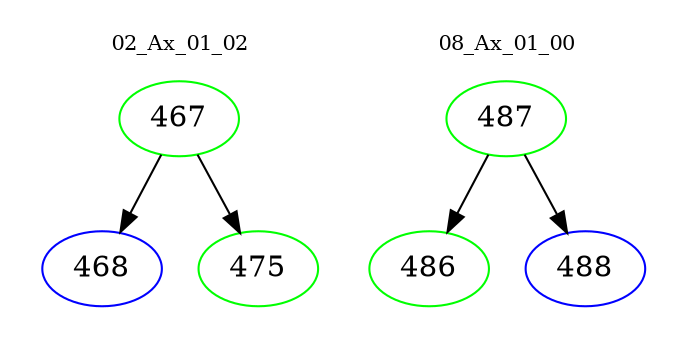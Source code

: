 digraph{
subgraph cluster_0 {
color = white
label = "02_Ax_01_02";
fontsize=10;
T0_467 [label="467", color="green"]
T0_467 -> T0_468 [color="black"]
T0_468 [label="468", color="blue"]
T0_467 -> T0_475 [color="black"]
T0_475 [label="475", color="green"]
}
subgraph cluster_1 {
color = white
label = "08_Ax_01_00";
fontsize=10;
T1_487 [label="487", color="green"]
T1_487 -> T1_486 [color="black"]
T1_486 [label="486", color="green"]
T1_487 -> T1_488 [color="black"]
T1_488 [label="488", color="blue"]
}
}

